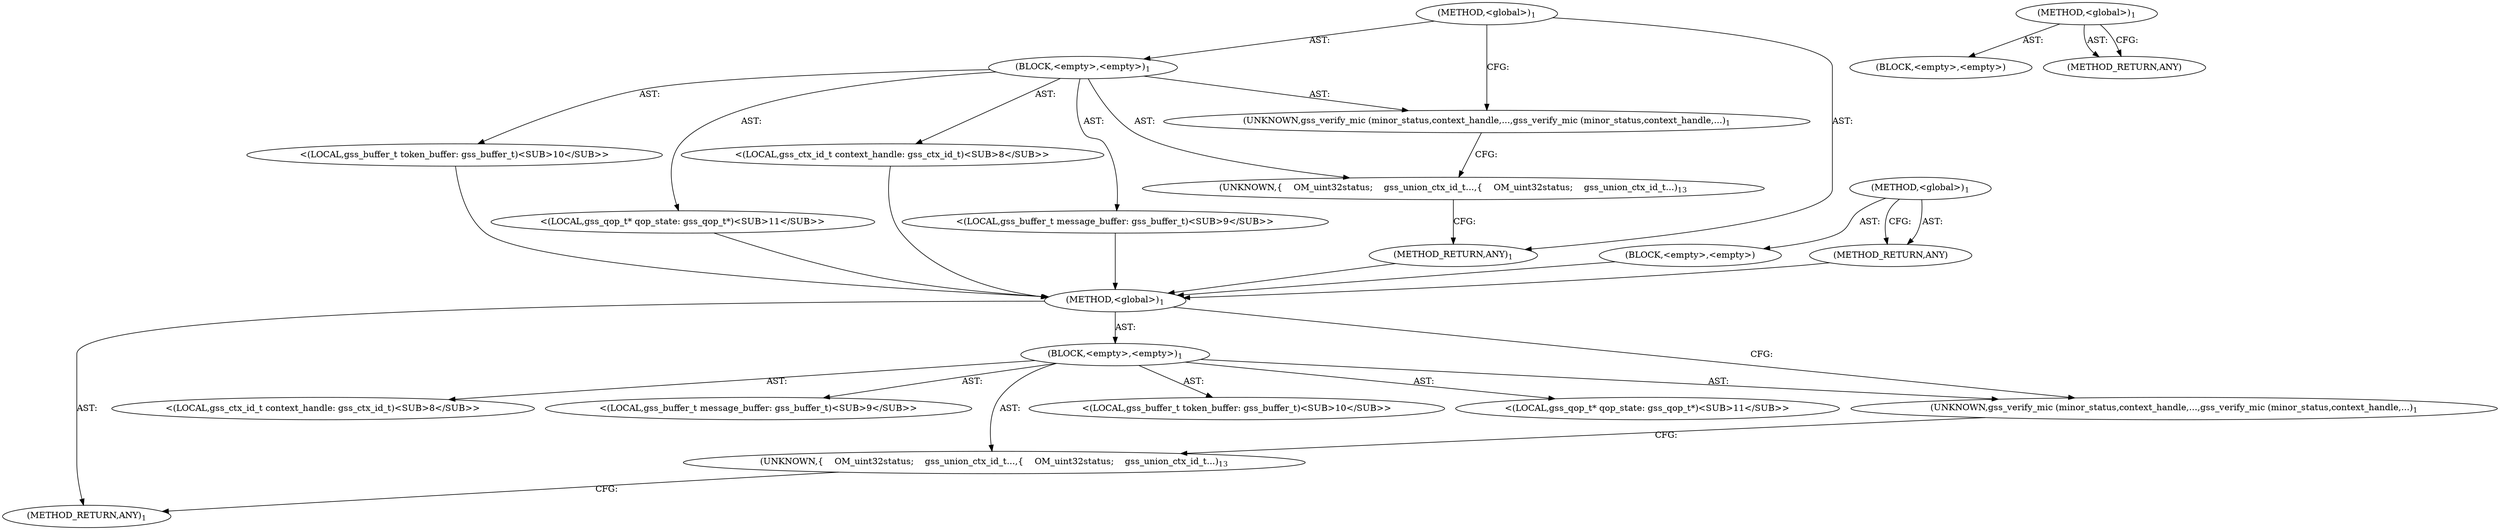 digraph "&lt;global&gt;" {
vulnerable_6 [label=<(METHOD,&lt;global&gt;)<SUB>1</SUB>>];
vulnerable_7 [label=<(BLOCK,&lt;empty&gt;,&lt;empty&gt;)<SUB>1</SUB>>];
vulnerable_8 [label=<(UNKNOWN,gss_verify_mic (minor_status,
		context_handle,...,gss_verify_mic (minor_status,
		context_handle,...)<SUB>1</SUB>>];
vulnerable_9 [label="<(LOCAL,gss_ctx_id_t context_handle: gss_ctx_id_t)<SUB>8</SUB>>"];
vulnerable_10 [label="<(LOCAL,gss_buffer_t message_buffer: gss_buffer_t)<SUB>9</SUB>>"];
vulnerable_11 [label="<(LOCAL,gss_buffer_t token_buffer: gss_buffer_t)<SUB>10</SUB>>"];
vulnerable_12 [label="<(LOCAL,gss_qop_t* qop_state: gss_qop_t*)<SUB>11</SUB>>"];
vulnerable_13 [label=<(UNKNOWN,{
    OM_uint32		status;
    gss_union_ctx_id_t...,{
    OM_uint32		status;
    gss_union_ctx_id_t...)<SUB>13</SUB>>];
vulnerable_14 [label=<(METHOD_RETURN,ANY)<SUB>1</SUB>>];
vulnerable_25 [label=<(METHOD,&lt;global&gt;)<SUB>1</SUB>>];
vulnerable_26 [label=<(BLOCK,&lt;empty&gt;,&lt;empty&gt;)>];
vulnerable_27 [label=<(METHOD_RETURN,ANY)>];
fixed_6 [label=<(METHOD,&lt;global&gt;)<SUB>1</SUB>>];
fixed_7 [label=<(BLOCK,&lt;empty&gt;,&lt;empty&gt;)<SUB>1</SUB>>];
fixed_8 [label=<(UNKNOWN,gss_verify_mic (minor_status,
		context_handle,...,gss_verify_mic (minor_status,
		context_handle,...)<SUB>1</SUB>>];
fixed_9 [label="<(LOCAL,gss_ctx_id_t context_handle: gss_ctx_id_t)<SUB>8</SUB>>"];
fixed_10 [label="<(LOCAL,gss_buffer_t message_buffer: gss_buffer_t)<SUB>9</SUB>>"];
fixed_11 [label="<(LOCAL,gss_buffer_t token_buffer: gss_buffer_t)<SUB>10</SUB>>"];
fixed_12 [label="<(LOCAL,gss_qop_t* qop_state: gss_qop_t*)<SUB>11</SUB>>"];
fixed_13 [label=<(UNKNOWN,{
    OM_uint32		status;
    gss_union_ctx_id_t...,{
    OM_uint32		status;
    gss_union_ctx_id_t...)<SUB>13</SUB>>];
fixed_14 [label=<(METHOD_RETURN,ANY)<SUB>1</SUB>>];
fixed_25 [label=<(METHOD,&lt;global&gt;)<SUB>1</SUB>>];
fixed_26 [label=<(BLOCK,&lt;empty&gt;,&lt;empty&gt;)>];
fixed_27 [label=<(METHOD_RETURN,ANY)>];
vulnerable_6 -> vulnerable_7  [key=0, label="AST: "];
vulnerable_6 -> vulnerable_14  [key=0, label="AST: "];
vulnerable_6 -> vulnerable_8  [key=0, label="CFG: "];
vulnerable_7 -> vulnerable_8  [key=0, label="AST: "];
vulnerable_7 -> vulnerable_9  [key=0, label="AST: "];
vulnerable_7 -> vulnerable_10  [key=0, label="AST: "];
vulnerable_7 -> vulnerable_11  [key=0, label="AST: "];
vulnerable_7 -> vulnerable_12  [key=0, label="AST: "];
vulnerable_7 -> vulnerable_13  [key=0, label="AST: "];
vulnerable_8 -> vulnerable_13  [key=0, label="CFG: "];
vulnerable_9 -> fixed_6  [key=0];
vulnerable_10 -> fixed_6  [key=0];
vulnerable_11 -> fixed_6  [key=0];
vulnerable_12 -> fixed_6  [key=0];
vulnerable_13 -> vulnerable_14  [key=0, label="CFG: "];
vulnerable_14 -> fixed_6  [key=0];
vulnerable_25 -> vulnerable_26  [key=0, label="AST: "];
vulnerable_25 -> vulnerable_27  [key=0, label="AST: "];
vulnerable_25 -> vulnerable_27  [key=1, label="CFG: "];
vulnerable_26 -> fixed_6  [key=0];
vulnerable_27 -> fixed_6  [key=0];
fixed_6 -> fixed_7  [key=0, label="AST: "];
fixed_6 -> fixed_14  [key=0, label="AST: "];
fixed_6 -> fixed_8  [key=0, label="CFG: "];
fixed_7 -> fixed_8  [key=0, label="AST: "];
fixed_7 -> fixed_9  [key=0, label="AST: "];
fixed_7 -> fixed_10  [key=0, label="AST: "];
fixed_7 -> fixed_11  [key=0, label="AST: "];
fixed_7 -> fixed_12  [key=0, label="AST: "];
fixed_7 -> fixed_13  [key=0, label="AST: "];
fixed_8 -> fixed_13  [key=0, label="CFG: "];
fixed_13 -> fixed_14  [key=0, label="CFG: "];
fixed_25 -> fixed_26  [key=0, label="AST: "];
fixed_25 -> fixed_27  [key=0, label="AST: "];
fixed_25 -> fixed_27  [key=1, label="CFG: "];
}
